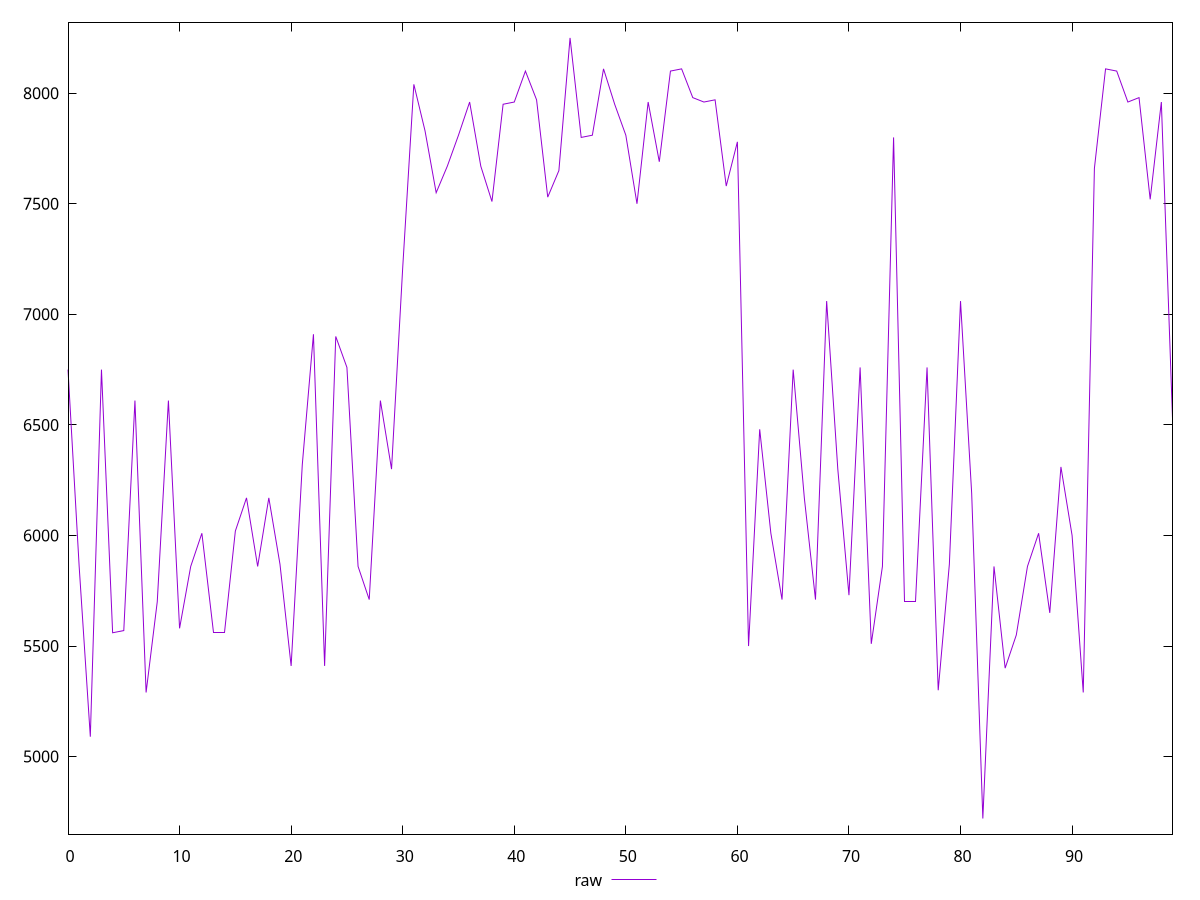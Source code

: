 reset

$raw <<EOF
0 6750
1 5860
2 5090
3 6750
4 5560
5 5570
6 6610
7 5290
8 5700
9 6610
10 5580
11 5860
12 6010
13 5560
14 5560
15 6020
16 6170
17 5860
18 6170
19 5870
20 5410
21 6320
22 6910
23 5410
24 6900
25 6760
26 5860
27 5710
28 6610
29 6300
30 7210
31 8040
32 7830
33 7550
34 7670
35 7810
36 7960
37 7670
38 7510
39 7950
40 7960
41 8100
42 7970
43 7530
44 7650
45 8250
46 7800
47 7810
48 8110
49 7950
50 7810
51 7500
52 7960
53 7690
54 8100
55 8110
56 7980
57 7960
58 7970
59 7580
60 7780
61 5500
62 6480
63 6010
64 5710
65 6750
66 6170
67 5710
68 7060
69 6300
70 5730
71 6760
72 5510
73 5860
74 7800
75 5700
76 5700
77 6760
78 5300
79 5870
80 7060
81 6190
82 4720
83 5860
84 5400
85 5550
86 5860
87 6010
88 5650
89 6310
90 6000
91 5290
92 7660
93 8110
94 8100
95 7960
96 7980
97 7520
98 7960
99 6530
EOF

set key outside below
set xrange [0:99]
set yrange [4649.4:8320.6]
set trange [4649.4:8320.6]
set terminal svg size 640, 500 enhanced background rgb 'white'
set output "reprap/uses-http2/samples/pages+cached+noexternal/raw/values.svg"

plot $raw title "raw" with line

reset
